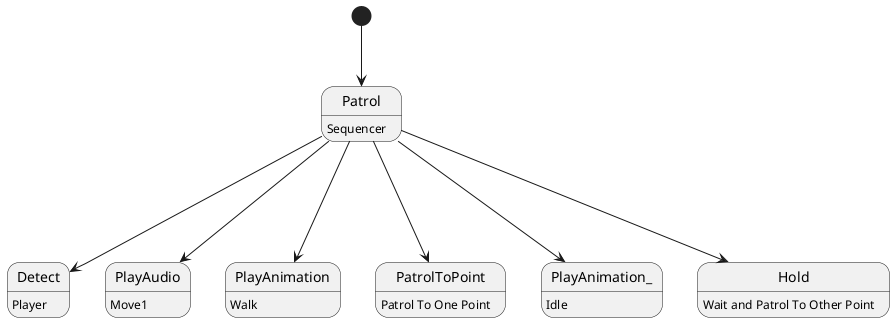 @startuml

[*]-->Patrol
Patrol : Sequencer
Patrol--->Detect
Detect   : Player
Patrol--->PlayAudio
PlayAudio      : Move1
Patrol--->PlayAnimation
PlayAnimation  : Walk
Patrol---> PatrolToPoint
PatrolToPoint : Patrol To One Point
Patrol--->PlayAnimation_
PlayAnimation_ : Idle
Patrol--->Hold
Hold : Wait and Patrol To Other Point
@enduml